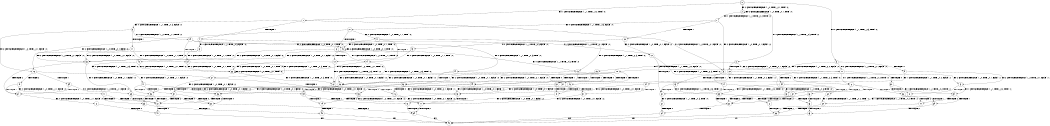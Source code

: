 digraph BCG {
size = "7, 10.5";
center = TRUE;
node [shape = circle];
0 [peripheries = 2];
0 -> 1 [label = "EX !1 !ATOMIC_EXCH_BRANCH (1, +1, TRUE, +0, 2, TRUE) !:0:"];
0 -> 2 [label = "EX !2 !ATOMIC_EXCH_BRANCH (1, +0, TRUE, +0, 1, TRUE) !:0:"];
0 -> 3 [label = "EX !0 !ATOMIC_EXCH_BRANCH (1, +1, TRUE, +0, 3, TRUE) !:0:"];
1 -> 4 [label = "TERMINATE !1"];
1 -> 5 [label = "EX !2 !ATOMIC_EXCH_BRANCH (1, +0, TRUE, +0, 1, FALSE) !:0:"];
1 -> 6 [label = "EX !0 !ATOMIC_EXCH_BRANCH (1, +1, TRUE, +0, 3, FALSE) !:0:"];
2 -> 7 [label = "EX !1 !ATOMIC_EXCH_BRANCH (1, +1, TRUE, +0, 2, TRUE) !:0:"];
2 -> 8 [label = "EX !0 !ATOMIC_EXCH_BRANCH (1, +1, TRUE, +0, 3, TRUE) !:0:"];
2 -> 2 [label = "EX !2 !ATOMIC_EXCH_BRANCH (1, +0, TRUE, +0, 1, TRUE) !:0:"];
3 -> 9 [label = "TERMINATE !0"];
3 -> 10 [label = "EX !1 !ATOMIC_EXCH_BRANCH (1, +1, TRUE, +0, 2, FALSE) !:0:"];
3 -> 11 [label = "EX !2 !ATOMIC_EXCH_BRANCH (1, +0, TRUE, +0, 1, FALSE) !:0:"];
4 -> 12 [label = "EX !2 !ATOMIC_EXCH_BRANCH (1, +0, TRUE, +0, 1, FALSE) !:0:"];
4 -> 13 [label = "EX !0 !ATOMIC_EXCH_BRANCH (1, +1, TRUE, +0, 3, FALSE) !:0:"];
5 -> 14 [label = "TERMINATE !1"];
5 -> 15 [label = "TERMINATE !2"];
5 -> 16 [label = "EX !0 !ATOMIC_EXCH_BRANCH (1, +1, TRUE, +0, 3, TRUE) !:0:"];
6 -> 17 [label = "TERMINATE !1"];
6 -> 18 [label = "EX !2 !ATOMIC_EXCH_BRANCH (1, +0, TRUE, +0, 1, FALSE) !:0:"];
6 -> 19 [label = "EX !0 !ATOMIC_EXCH_BRANCH (1, +0, TRUE, +1, 1, TRUE) !:0:"];
7 -> 20 [label = "TERMINATE !1"];
7 -> 21 [label = "EX !0 !ATOMIC_EXCH_BRANCH (1, +1, TRUE, +0, 3, FALSE) !:0:"];
7 -> 5 [label = "EX !2 !ATOMIC_EXCH_BRANCH (1, +0, TRUE, +0, 1, FALSE) !:0:"];
8 -> 22 [label = "TERMINATE !0"];
8 -> 23 [label = "EX !1 !ATOMIC_EXCH_BRANCH (1, +1, TRUE, +0, 2, FALSE) !:0:"];
8 -> 11 [label = "EX !2 !ATOMIC_EXCH_BRANCH (1, +0, TRUE, +0, 1, FALSE) !:0:"];
9 -> 24 [label = "EX !1 !ATOMIC_EXCH_BRANCH (1, +1, TRUE, +0, 2, FALSE) !:1:"];
9 -> 25 [label = "EX !2 !ATOMIC_EXCH_BRANCH (1, +0, TRUE, +0, 1, FALSE) !:1:"];
10 -> 26 [label = "TERMINATE !1"];
10 -> 27 [label = "TERMINATE !0"];
10 -> 28 [label = "EX !2 !ATOMIC_EXCH_BRANCH (1, +0, TRUE, +0, 1, FALSE) !:0:"];
11 -> 29 [label = "TERMINATE !2"];
11 -> 30 [label = "TERMINATE !0"];
11 -> 16 [label = "EX !1 !ATOMIC_EXCH_BRANCH (1, +1, TRUE, +0, 2, TRUE) !:0:"];
12 -> 31 [label = "TERMINATE !2"];
12 -> 32 [label = "EX !0 !ATOMIC_EXCH_BRANCH (1, +1, TRUE, +0, 3, TRUE) !:0:"];
13 -> 33 [label = "EX !2 !ATOMIC_EXCH_BRANCH (1, +0, TRUE, +0, 1, FALSE) !:0:"];
13 -> 34 [label = "EX !0 !ATOMIC_EXCH_BRANCH (1, +0, TRUE, +1, 1, TRUE) !:0:"];
14 -> 31 [label = "TERMINATE !2"];
14 -> 32 [label = "EX !0 !ATOMIC_EXCH_BRANCH (1, +1, TRUE, +0, 3, TRUE) !:0:"];
15 -> 31 [label = "TERMINATE !1"];
15 -> 35 [label = "EX !0 !ATOMIC_EXCH_BRANCH (1, +1, TRUE, +0, 3, TRUE) !:0:"];
16 -> 36 [label = "TERMINATE !1"];
16 -> 37 [label = "TERMINATE !2"];
16 -> 38 [label = "TERMINATE !0"];
17 -> 33 [label = "EX !2 !ATOMIC_EXCH_BRANCH (1, +0, TRUE, +0, 1, FALSE) !:0:"];
17 -> 34 [label = "EX !0 !ATOMIC_EXCH_BRANCH (1, +0, TRUE, +1, 1, TRUE) !:0:"];
18 -> 39 [label = "TERMINATE !1"];
18 -> 40 [label = "TERMINATE !2"];
18 -> 41 [label = "EX !0 !ATOMIC_EXCH_BRANCH (1, +0, TRUE, +1, 1, FALSE) !:0:"];
19 -> 42 [label = "TERMINATE !1"];
19 -> 43 [label = "EX !2 !ATOMIC_EXCH_BRANCH (1, +0, TRUE, +0, 1, TRUE) !:0:"];
19 -> 44 [label = "EX !0 !ATOMIC_EXCH_BRANCH (1, +1, TRUE, +0, 3, TRUE) !:0:"];
20 -> 45 [label = "EX !0 !ATOMIC_EXCH_BRANCH (1, +1, TRUE, +0, 3, FALSE) !:0:"];
20 -> 12 [label = "EX !2 !ATOMIC_EXCH_BRANCH (1, +0, TRUE, +0, 1, FALSE) !:0:"];
21 -> 46 [label = "TERMINATE !1"];
21 -> 18 [label = "EX !2 !ATOMIC_EXCH_BRANCH (1, +0, TRUE, +0, 1, FALSE) !:0:"];
21 -> 47 [label = "EX !0 !ATOMIC_EXCH_BRANCH (1, +0, TRUE, +1, 1, TRUE) !:0:"];
22 -> 48 [label = "EX !1 !ATOMIC_EXCH_BRANCH (1, +1, TRUE, +0, 2, FALSE) !:1:"];
22 -> 25 [label = "EX !2 !ATOMIC_EXCH_BRANCH (1, +0, TRUE, +0, 1, FALSE) !:1:"];
23 -> 49 [label = "TERMINATE !1"];
23 -> 50 [label = "TERMINATE !0"];
23 -> 28 [label = "EX !2 !ATOMIC_EXCH_BRANCH (1, +0, TRUE, +0, 1, FALSE) !:0:"];
24 -> 51 [label = "TERMINATE !1"];
24 -> 52 [label = "EX !2 !ATOMIC_EXCH_BRANCH (1, +0, TRUE, +0, 1, FALSE) !:1:"];
25 -> 53 [label = "TERMINATE !2"];
25 -> 54 [label = "EX !1 !ATOMIC_EXCH_BRANCH (1, +1, TRUE, +0, 2, TRUE) !:1:"];
26 -> 55 [label = "TERMINATE !0"];
26 -> 56 [label = "EX !2 !ATOMIC_EXCH_BRANCH (1, +0, TRUE, +0, 1, FALSE) !:0:"];
27 -> 51 [label = "TERMINATE !1"];
27 -> 52 [label = "EX !2 !ATOMIC_EXCH_BRANCH (1, +0, TRUE, +0, 1, FALSE) !:1:"];
28 -> 57 [label = "TERMINATE !1"];
28 -> 58 [label = "TERMINATE !2"];
28 -> 59 [label = "TERMINATE !0"];
29 -> 60 [label = "TERMINATE !0"];
29 -> 35 [label = "EX !1 !ATOMIC_EXCH_BRANCH (1, +1, TRUE, +0, 2, TRUE) !:0:"];
30 -> 53 [label = "TERMINATE !2"];
30 -> 54 [label = "EX !1 !ATOMIC_EXCH_BRANCH (1, +1, TRUE, +0, 2, TRUE) !:1:"];
31 -> 61 [label = "EX !0 !ATOMIC_EXCH_BRANCH (1, +1, TRUE, +0, 3, TRUE) !:0:"];
32 -> 62 [label = "TERMINATE !2"];
32 -> 63 [label = "TERMINATE !0"];
33 -> 64 [label = "TERMINATE !2"];
33 -> 65 [label = "EX !0 !ATOMIC_EXCH_BRANCH (1, +0, TRUE, +1, 1, FALSE) !:0:"];
34 -> 66 [label = "EX !2 !ATOMIC_EXCH_BRANCH (1, +0, TRUE, +0, 1, TRUE) !:0:"];
34 -> 67 [label = "EX !0 !ATOMIC_EXCH_BRANCH (1, +1, TRUE, +0, 3, TRUE) !:0:"];
35 -> 62 [label = "TERMINATE !1"];
35 -> 68 [label = "TERMINATE !0"];
36 -> 62 [label = "TERMINATE !2"];
36 -> 63 [label = "TERMINATE !0"];
37 -> 62 [label = "TERMINATE !1"];
37 -> 68 [label = "TERMINATE !0"];
38 -> 69 [label = "TERMINATE !1"];
38 -> 70 [label = "TERMINATE !2"];
39 -> 64 [label = "TERMINATE !2"];
39 -> 65 [label = "EX !0 !ATOMIC_EXCH_BRANCH (1, +0, TRUE, +1, 1, FALSE) !:0:"];
40 -> 64 [label = "TERMINATE !1"];
40 -> 71 [label = "EX !0 !ATOMIC_EXCH_BRANCH (1, +0, TRUE, +1, 1, FALSE) !:0:"];
41 -> 57 [label = "TERMINATE !1"];
41 -> 58 [label = "TERMINATE !2"];
41 -> 59 [label = "TERMINATE !0"];
42 -> 66 [label = "EX !2 !ATOMIC_EXCH_BRANCH (1, +0, TRUE, +0, 1, TRUE) !:0:"];
42 -> 67 [label = "EX !0 !ATOMIC_EXCH_BRANCH (1, +1, TRUE, +0, 3, TRUE) !:0:"];
43 -> 72 [label = "TERMINATE !1"];
43 -> 43 [label = "EX !2 !ATOMIC_EXCH_BRANCH (1, +0, TRUE, +0, 1, TRUE) !:0:"];
43 -> 73 [label = "EX !0 !ATOMIC_EXCH_BRANCH (1, +1, TRUE, +0, 3, TRUE) !:0:"];
44 -> 26 [label = "TERMINATE !1"];
44 -> 27 [label = "TERMINATE !0"];
44 -> 28 [label = "EX !2 !ATOMIC_EXCH_BRANCH (1, +0, TRUE, +0, 1, FALSE) !:0:"];
45 -> 33 [label = "EX !2 !ATOMIC_EXCH_BRANCH (1, +0, TRUE, +0, 1, FALSE) !:0:"];
45 -> 74 [label = "EX !0 !ATOMIC_EXCH_BRANCH (1, +0, TRUE, +1, 1, TRUE) !:0:"];
46 -> 33 [label = "EX !2 !ATOMIC_EXCH_BRANCH (1, +0, TRUE, +0, 1, FALSE) !:0:"];
46 -> 74 [label = "EX !0 !ATOMIC_EXCH_BRANCH (1, +0, TRUE, +1, 1, TRUE) !:0:"];
47 -> 72 [label = "TERMINATE !1"];
47 -> 43 [label = "EX !2 !ATOMIC_EXCH_BRANCH (1, +0, TRUE, +0, 1, TRUE) !:0:"];
47 -> 73 [label = "EX !0 !ATOMIC_EXCH_BRANCH (1, +1, TRUE, +0, 3, TRUE) !:0:"];
48 -> 75 [label = "TERMINATE !1"];
48 -> 52 [label = "EX !2 !ATOMIC_EXCH_BRANCH (1, +0, TRUE, +0, 1, FALSE) !:1:"];
49 -> 76 [label = "TERMINATE !0"];
49 -> 56 [label = "EX !2 !ATOMIC_EXCH_BRANCH (1, +0, TRUE, +0, 1, FALSE) !:0:"];
50 -> 75 [label = "TERMINATE !1"];
50 -> 52 [label = "EX !2 !ATOMIC_EXCH_BRANCH (1, +0, TRUE, +0, 1, FALSE) !:1:"];
51 -> 77 [label = "EX !2 !ATOMIC_EXCH_BRANCH (1, +0, TRUE, +0, 1, FALSE) !:2:"];
52 -> 78 [label = "TERMINATE !1"];
52 -> 79 [label = "TERMINATE !2"];
53 -> 80 [label = "EX !1 !ATOMIC_EXCH_BRANCH (1, +1, TRUE, +0, 2, TRUE) !:1:"];
54 -> 69 [label = "TERMINATE !1"];
54 -> 70 [label = "TERMINATE !2"];
55 -> 77 [label = "EX !2 !ATOMIC_EXCH_BRANCH (1, +0, TRUE, +0, 1, FALSE) !:2:"];
56 -> 81 [label = "TERMINATE !2"];
56 -> 82 [label = "TERMINATE !0"];
57 -> 81 [label = "TERMINATE !2"];
57 -> 82 [label = "TERMINATE !0"];
58 -> 81 [label = "TERMINATE !1"];
58 -> 83 [label = "TERMINATE !0"];
59 -> 78 [label = "TERMINATE !1"];
59 -> 79 [label = "TERMINATE !2"];
60 -> 80 [label = "EX !1 !ATOMIC_EXCH_BRANCH (1, +1, TRUE, +0, 2, TRUE) !:1:"];
61 -> 84 [label = "TERMINATE !0"];
62 -> 84 [label = "TERMINATE !0"];
63 -> 85 [label = "TERMINATE !2"];
64 -> 86 [label = "EX !0 !ATOMIC_EXCH_BRANCH (1, +0, TRUE, +1, 1, FALSE) !:0:"];
65 -> 81 [label = "TERMINATE !2"];
65 -> 82 [label = "TERMINATE !0"];
66 -> 66 [label = "EX !2 !ATOMIC_EXCH_BRANCH (1, +0, TRUE, +0, 1, TRUE) !:0:"];
66 -> 87 [label = "EX !0 !ATOMIC_EXCH_BRANCH (1, +1, TRUE, +0, 3, TRUE) !:0:"];
67 -> 55 [label = "TERMINATE !0"];
67 -> 56 [label = "EX !2 !ATOMIC_EXCH_BRANCH (1, +0, TRUE, +0, 1, FALSE) !:0:"];
68 -> 88 [label = "TERMINATE !1"];
69 -> 85 [label = "TERMINATE !2"];
70 -> 88 [label = "TERMINATE !1"];
71 -> 81 [label = "TERMINATE !1"];
71 -> 83 [label = "TERMINATE !0"];
72 -> 66 [label = "EX !2 !ATOMIC_EXCH_BRANCH (1, +0, TRUE, +0, 1, TRUE) !:0:"];
72 -> 87 [label = "EX !0 !ATOMIC_EXCH_BRANCH (1, +1, TRUE, +0, 3, TRUE) !:0:"];
73 -> 49 [label = "TERMINATE !1"];
73 -> 50 [label = "TERMINATE !0"];
73 -> 28 [label = "EX !2 !ATOMIC_EXCH_BRANCH (1, +0, TRUE, +0, 1, FALSE) !:0:"];
74 -> 66 [label = "EX !2 !ATOMIC_EXCH_BRANCH (1, +0, TRUE, +0, 1, TRUE) !:0:"];
74 -> 87 [label = "EX !0 !ATOMIC_EXCH_BRANCH (1, +1, TRUE, +0, 3, TRUE) !:0:"];
75 -> 77 [label = "EX !2 !ATOMIC_EXCH_BRANCH (1, +0, TRUE, +0, 1, FALSE) !:2:"];
76 -> 77 [label = "EX !2 !ATOMIC_EXCH_BRANCH (1, +0, TRUE, +0, 1, FALSE) !:2:"];
77 -> 89 [label = "TERMINATE !2"];
78 -> 89 [label = "TERMINATE !2"];
79 -> 90 [label = "TERMINATE !1"];
80 -> 88 [label = "TERMINATE !1"];
81 -> 91 [label = "TERMINATE !0"];
82 -> 89 [label = "TERMINATE !2"];
83 -> 90 [label = "TERMINATE !1"];
84 -> 92 [label = "exit"];
85 -> 92 [label = "exit"];
86 -> 91 [label = "TERMINATE !0"];
87 -> 76 [label = "TERMINATE !0"];
87 -> 56 [label = "EX !2 !ATOMIC_EXCH_BRANCH (1, +0, TRUE, +0, 1, FALSE) !:0:"];
88 -> 92 [label = "exit"];
89 -> 92 [label = "exit"];
90 -> 92 [label = "exit"];
91 -> 92 [label = "exit"];
}
